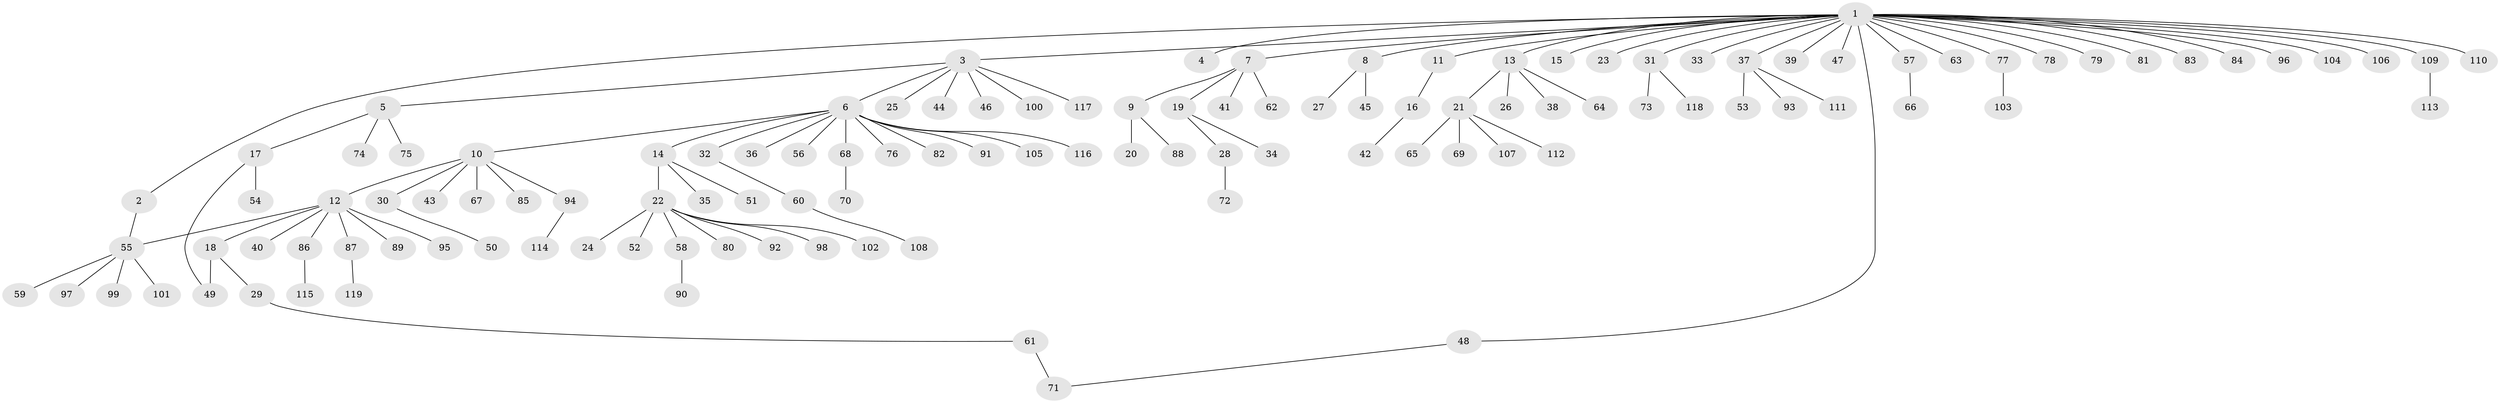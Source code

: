 // coarse degree distribution, {27: 0.010526315789473684, 2: 0.1368421052631579, 7: 0.031578947368421054, 1: 0.7052631578947368, 5: 0.021052631578947368, 11: 0.010526315789473684, 6: 0.021052631578947368, 3: 0.042105263157894736, 4: 0.021052631578947368}
// Generated by graph-tools (version 1.1) at 2025/41/03/06/25 10:41:50]
// undirected, 119 vertices, 121 edges
graph export_dot {
graph [start="1"]
  node [color=gray90,style=filled];
  1;
  2;
  3;
  4;
  5;
  6;
  7;
  8;
  9;
  10;
  11;
  12;
  13;
  14;
  15;
  16;
  17;
  18;
  19;
  20;
  21;
  22;
  23;
  24;
  25;
  26;
  27;
  28;
  29;
  30;
  31;
  32;
  33;
  34;
  35;
  36;
  37;
  38;
  39;
  40;
  41;
  42;
  43;
  44;
  45;
  46;
  47;
  48;
  49;
  50;
  51;
  52;
  53;
  54;
  55;
  56;
  57;
  58;
  59;
  60;
  61;
  62;
  63;
  64;
  65;
  66;
  67;
  68;
  69;
  70;
  71;
  72;
  73;
  74;
  75;
  76;
  77;
  78;
  79;
  80;
  81;
  82;
  83;
  84;
  85;
  86;
  87;
  88;
  89;
  90;
  91;
  92;
  93;
  94;
  95;
  96;
  97;
  98;
  99;
  100;
  101;
  102;
  103;
  104;
  105;
  106;
  107;
  108;
  109;
  110;
  111;
  112;
  113;
  114;
  115;
  116;
  117;
  118;
  119;
  1 -- 2;
  1 -- 3;
  1 -- 4;
  1 -- 7;
  1 -- 8;
  1 -- 11;
  1 -- 13;
  1 -- 15;
  1 -- 23;
  1 -- 31;
  1 -- 33;
  1 -- 37;
  1 -- 39;
  1 -- 47;
  1 -- 48;
  1 -- 57;
  1 -- 63;
  1 -- 77;
  1 -- 78;
  1 -- 79;
  1 -- 81;
  1 -- 83;
  1 -- 84;
  1 -- 96;
  1 -- 104;
  1 -- 106;
  1 -- 109;
  1 -- 110;
  2 -- 55;
  3 -- 5;
  3 -- 6;
  3 -- 25;
  3 -- 44;
  3 -- 46;
  3 -- 100;
  3 -- 117;
  5 -- 17;
  5 -- 74;
  5 -- 75;
  6 -- 10;
  6 -- 14;
  6 -- 32;
  6 -- 36;
  6 -- 56;
  6 -- 68;
  6 -- 76;
  6 -- 82;
  6 -- 91;
  6 -- 105;
  6 -- 116;
  7 -- 9;
  7 -- 19;
  7 -- 41;
  7 -- 62;
  8 -- 27;
  8 -- 45;
  9 -- 20;
  9 -- 88;
  10 -- 12;
  10 -- 30;
  10 -- 43;
  10 -- 67;
  10 -- 85;
  10 -- 94;
  11 -- 16;
  12 -- 18;
  12 -- 40;
  12 -- 55;
  12 -- 86;
  12 -- 87;
  12 -- 89;
  12 -- 95;
  13 -- 21;
  13 -- 26;
  13 -- 38;
  13 -- 64;
  14 -- 22;
  14 -- 35;
  14 -- 51;
  16 -- 42;
  17 -- 49;
  17 -- 54;
  18 -- 29;
  18 -- 49;
  19 -- 28;
  19 -- 34;
  21 -- 65;
  21 -- 69;
  21 -- 107;
  21 -- 112;
  22 -- 24;
  22 -- 52;
  22 -- 58;
  22 -- 80;
  22 -- 92;
  22 -- 98;
  22 -- 102;
  28 -- 72;
  29 -- 61;
  30 -- 50;
  31 -- 73;
  31 -- 118;
  32 -- 60;
  37 -- 53;
  37 -- 93;
  37 -- 111;
  48 -- 71;
  55 -- 59;
  55 -- 97;
  55 -- 99;
  55 -- 101;
  57 -- 66;
  58 -- 90;
  60 -- 108;
  61 -- 71;
  68 -- 70;
  77 -- 103;
  86 -- 115;
  87 -- 119;
  94 -- 114;
  109 -- 113;
}

